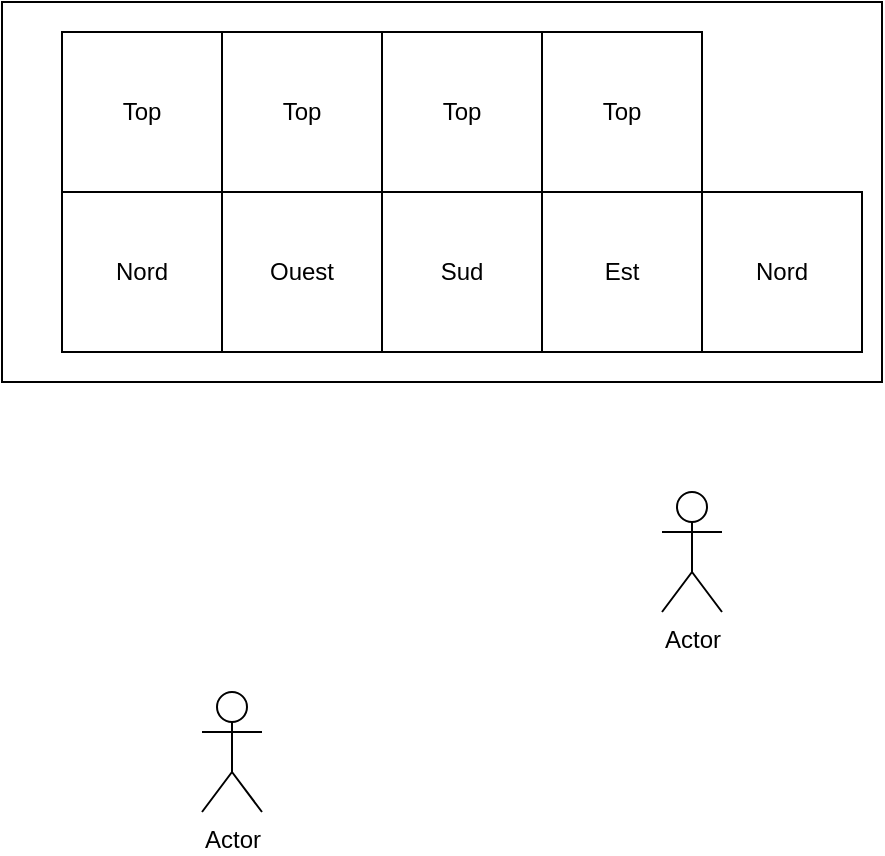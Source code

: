<mxfile version="13.9.2" type="device"><diagram id="wLlapQSc5li03zuCN7-d" name="Page-1"><mxGraphModel dx="1422" dy="762" grid="1" gridSize="10" guides="1" tooltips="1" connect="1" arrows="1" fold="1" page="1" pageScale="1" pageWidth="827" pageHeight="1169" math="0" shadow="0"><root><mxCell id="0"/><mxCell id="1" parent="0"/><mxCell id="XQIiQp4Ll-c9Xndh3XFp-20" value="" style="rounded=0;whiteSpace=wrap;html=1;fillColor=none;" vertex="1" parent="1"><mxGeometry x="240" y="25" width="440" height="190" as="geometry"/></mxCell><mxCell id="XQIiQp4Ll-c9Xndh3XFp-5" value="Nord" style="whiteSpace=wrap;html=1;aspect=fixed;" vertex="1" parent="1"><mxGeometry x="270" y="120" width="80" height="80" as="geometry"/></mxCell><mxCell id="XQIiQp4Ll-c9Xndh3XFp-6" value="Ouest" style="whiteSpace=wrap;html=1;aspect=fixed;" vertex="1" parent="1"><mxGeometry x="350" y="120" width="80" height="80" as="geometry"/></mxCell><mxCell id="XQIiQp4Ll-c9Xndh3XFp-7" value="Sud" style="whiteSpace=wrap;html=1;aspect=fixed;" vertex="1" parent="1"><mxGeometry x="430" y="120" width="80" height="80" as="geometry"/></mxCell><mxCell id="XQIiQp4Ll-c9Xndh3XFp-8" value="Est" style="whiteSpace=wrap;html=1;aspect=fixed;" vertex="1" parent="1"><mxGeometry x="510" y="120" width="80" height="80" as="geometry"/></mxCell><mxCell id="XQIiQp4Ll-c9Xndh3XFp-9" value="Nord" style="whiteSpace=wrap;html=1;aspect=fixed;" vertex="1" parent="1"><mxGeometry x="590" y="120" width="80" height="80" as="geometry"/></mxCell><mxCell id="XQIiQp4Ll-c9Xndh3XFp-12" value="Top" style="whiteSpace=wrap;html=1;aspect=fixed;" vertex="1" parent="1"><mxGeometry x="350" y="40" width="80" height="80" as="geometry"/></mxCell><mxCell id="XQIiQp4Ll-c9Xndh3XFp-13" value="Top" style="whiteSpace=wrap;html=1;aspect=fixed;" vertex="1" parent="1"><mxGeometry x="270" y="40" width="80" height="80" as="geometry"/></mxCell><mxCell id="XQIiQp4Ll-c9Xndh3XFp-14" value="Top" style="whiteSpace=wrap;html=1;aspect=fixed;" vertex="1" parent="1"><mxGeometry x="510" y="40" width="80" height="80" as="geometry"/></mxCell><mxCell id="XQIiQp4Ll-c9Xndh3XFp-15" value="Top" style="whiteSpace=wrap;html=1;aspect=fixed;" vertex="1" parent="1"><mxGeometry x="430" y="40" width="80" height="80" as="geometry"/></mxCell><mxCell id="XQIiQp4Ll-c9Xndh3XFp-10" value="Actor" style="shape=umlActor;verticalLabelPosition=bottom;verticalAlign=top;html=1;outlineConnect=0;" vertex="1" parent="1"><mxGeometry x="340" y="370" width="30" height="60" as="geometry"/></mxCell><mxCell id="XQIiQp4Ll-c9Xndh3XFp-18" value="Actor" style="shape=umlActor;verticalLabelPosition=bottom;verticalAlign=top;html=1;outlineConnect=0;" vertex="1" parent="1"><mxGeometry x="570" y="270" width="30" height="60" as="geometry"/></mxCell></root></mxGraphModel></diagram></mxfile>